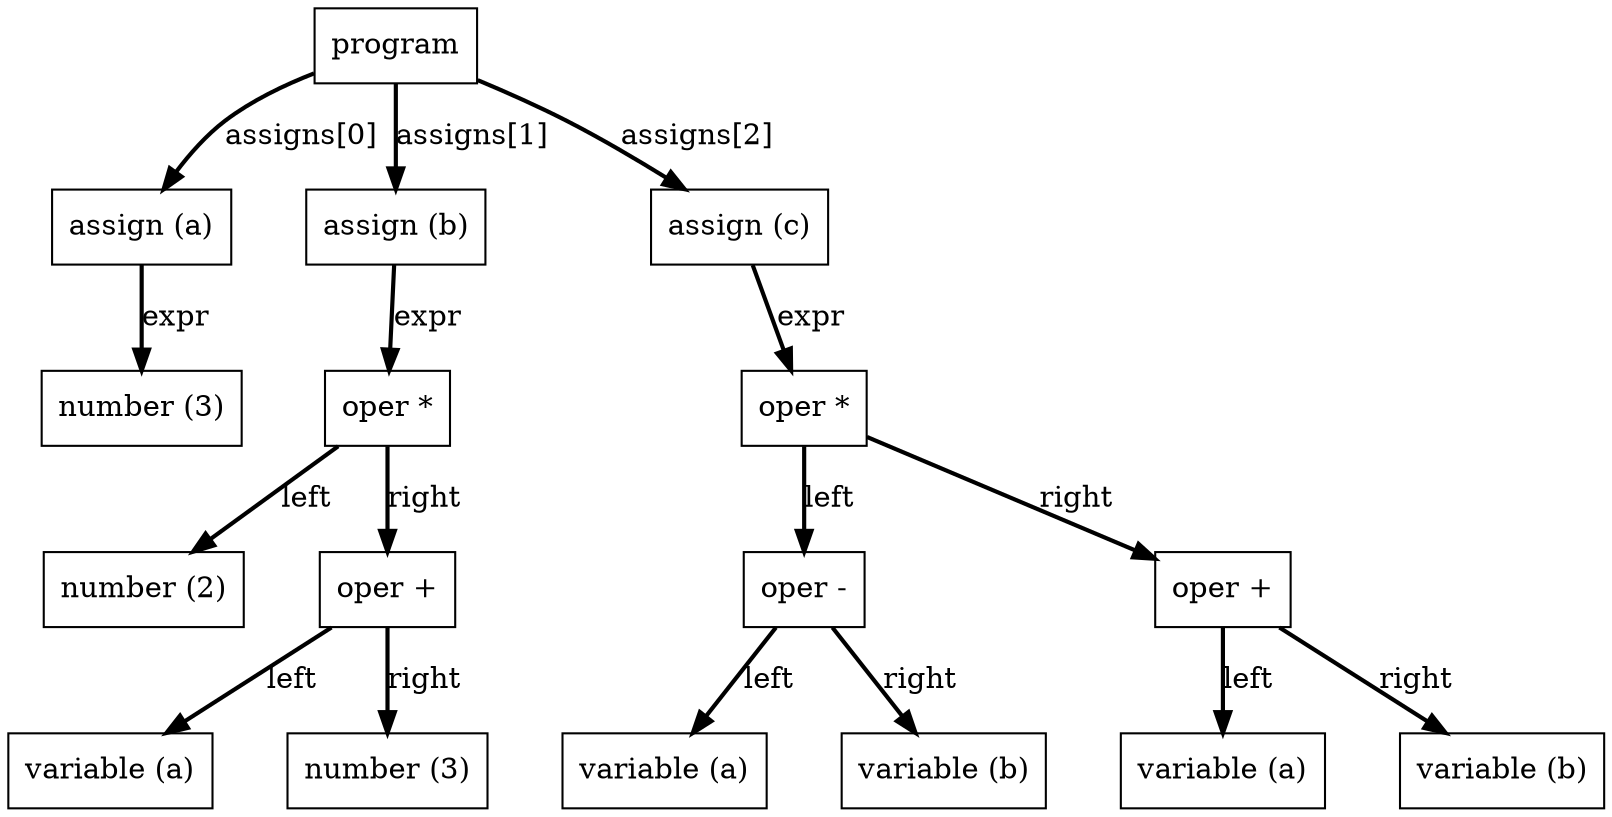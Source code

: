 digraph parsetree {
    ratio=fill
    node [shape="box"]
    edge [style=bold]
    ranksep=equally
    nodesep=0.5
    rankdir = TB
    clusterrank = local
N0 [label="program"]
N1 [label="assign (a)"]
N2 [label="number (3)"]
N1->N2 [label="expr"]
N0->N1 [label="assigns[0]"]
N3 [label="assign (b)"]
N4 [label="oper *"]
N5 [label="number (2)"]
N4->N5 [label="left"]
N6 [label="oper +"]
N7 [label="variable (a)"]
N6->N7 [label="left"]
N8 [label="number (3)"]
N6->N8 [label="right"]
N4->N6 [label="right"]
N3->N4 [label="expr"]
N0->N3 [label="assigns[1]"]
N9 [label="assign (c)"]
N10 [label="oper *"]
N11 [label="oper -"]
N12 [label="variable (a)"]
N11->N12 [label="left"]
N13 [label="variable (b)"]
N11->N13 [label="right"]
N10->N11 [label="left"]
N14 [label="oper +"]
N15 [label="variable (a)"]
N14->N15 [label="left"]
N16 [label="variable (b)"]
N14->N16 [label="right"]
N10->N14 [label="right"]
N9->N10 [label="expr"]
N0->N9 [label="assigns[2]"]
}
